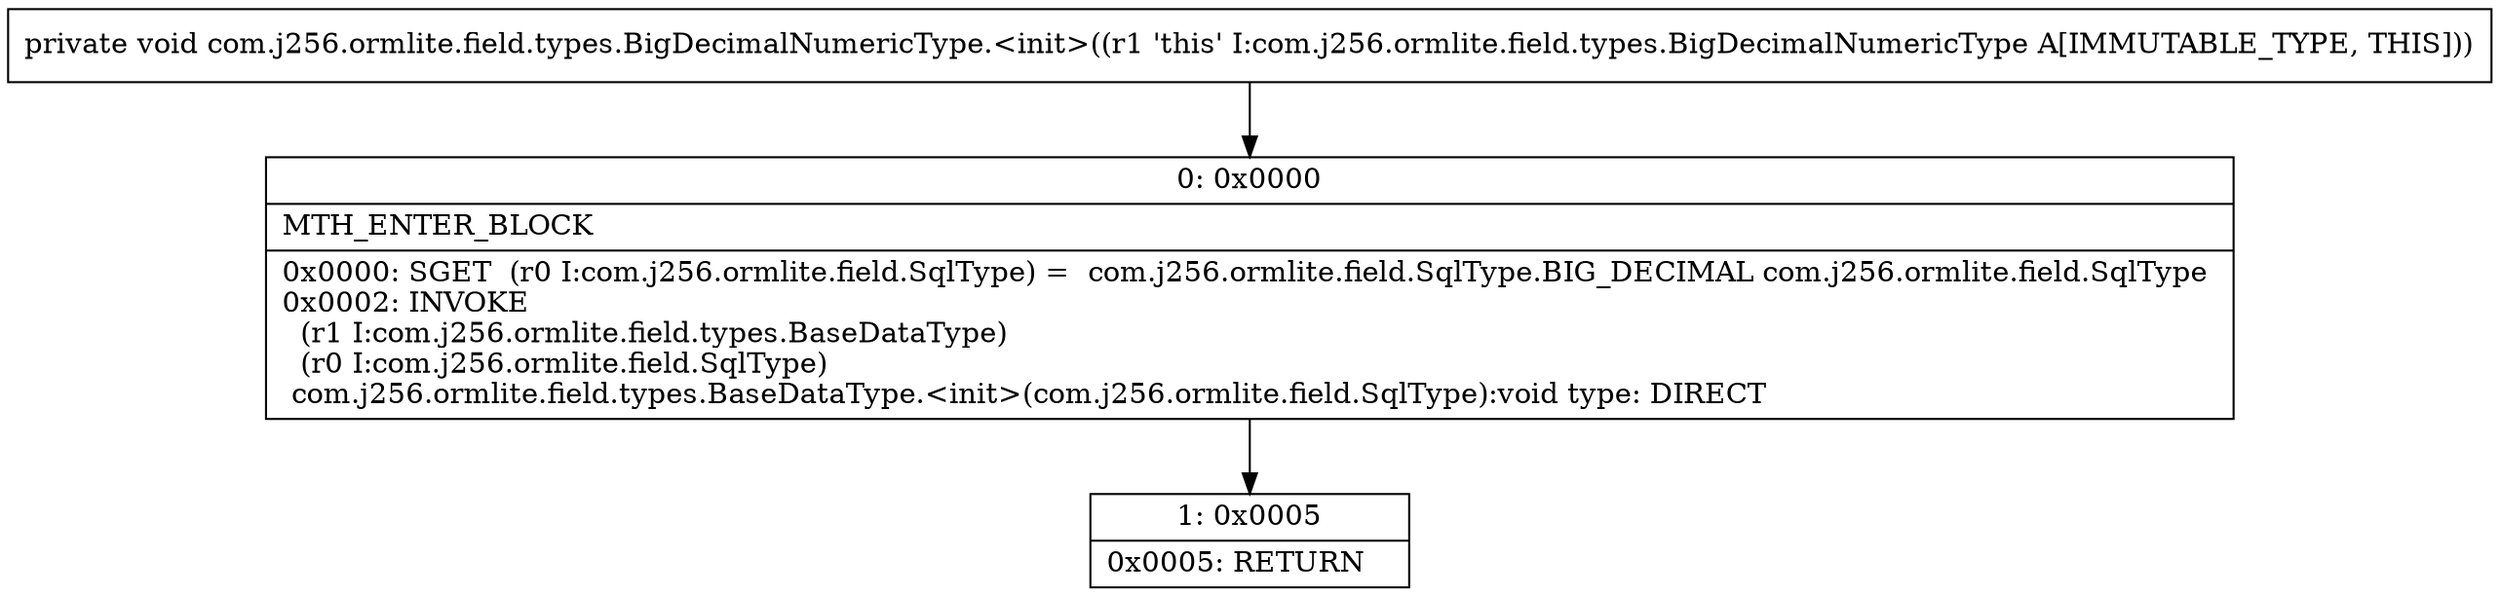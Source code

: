 digraph "CFG forcom.j256.ormlite.field.types.BigDecimalNumericType.\<init\>()V" {
Node_0 [shape=record,label="{0\:\ 0x0000|MTH_ENTER_BLOCK\l|0x0000: SGET  (r0 I:com.j256.ormlite.field.SqlType) =  com.j256.ormlite.field.SqlType.BIG_DECIMAL com.j256.ormlite.field.SqlType \l0x0002: INVOKE  \l  (r1 I:com.j256.ormlite.field.types.BaseDataType)\l  (r0 I:com.j256.ormlite.field.SqlType)\l com.j256.ormlite.field.types.BaseDataType.\<init\>(com.j256.ormlite.field.SqlType):void type: DIRECT \l}"];
Node_1 [shape=record,label="{1\:\ 0x0005|0x0005: RETURN   \l}"];
MethodNode[shape=record,label="{private void com.j256.ormlite.field.types.BigDecimalNumericType.\<init\>((r1 'this' I:com.j256.ormlite.field.types.BigDecimalNumericType A[IMMUTABLE_TYPE, THIS])) }"];
MethodNode -> Node_0;
Node_0 -> Node_1;
}

